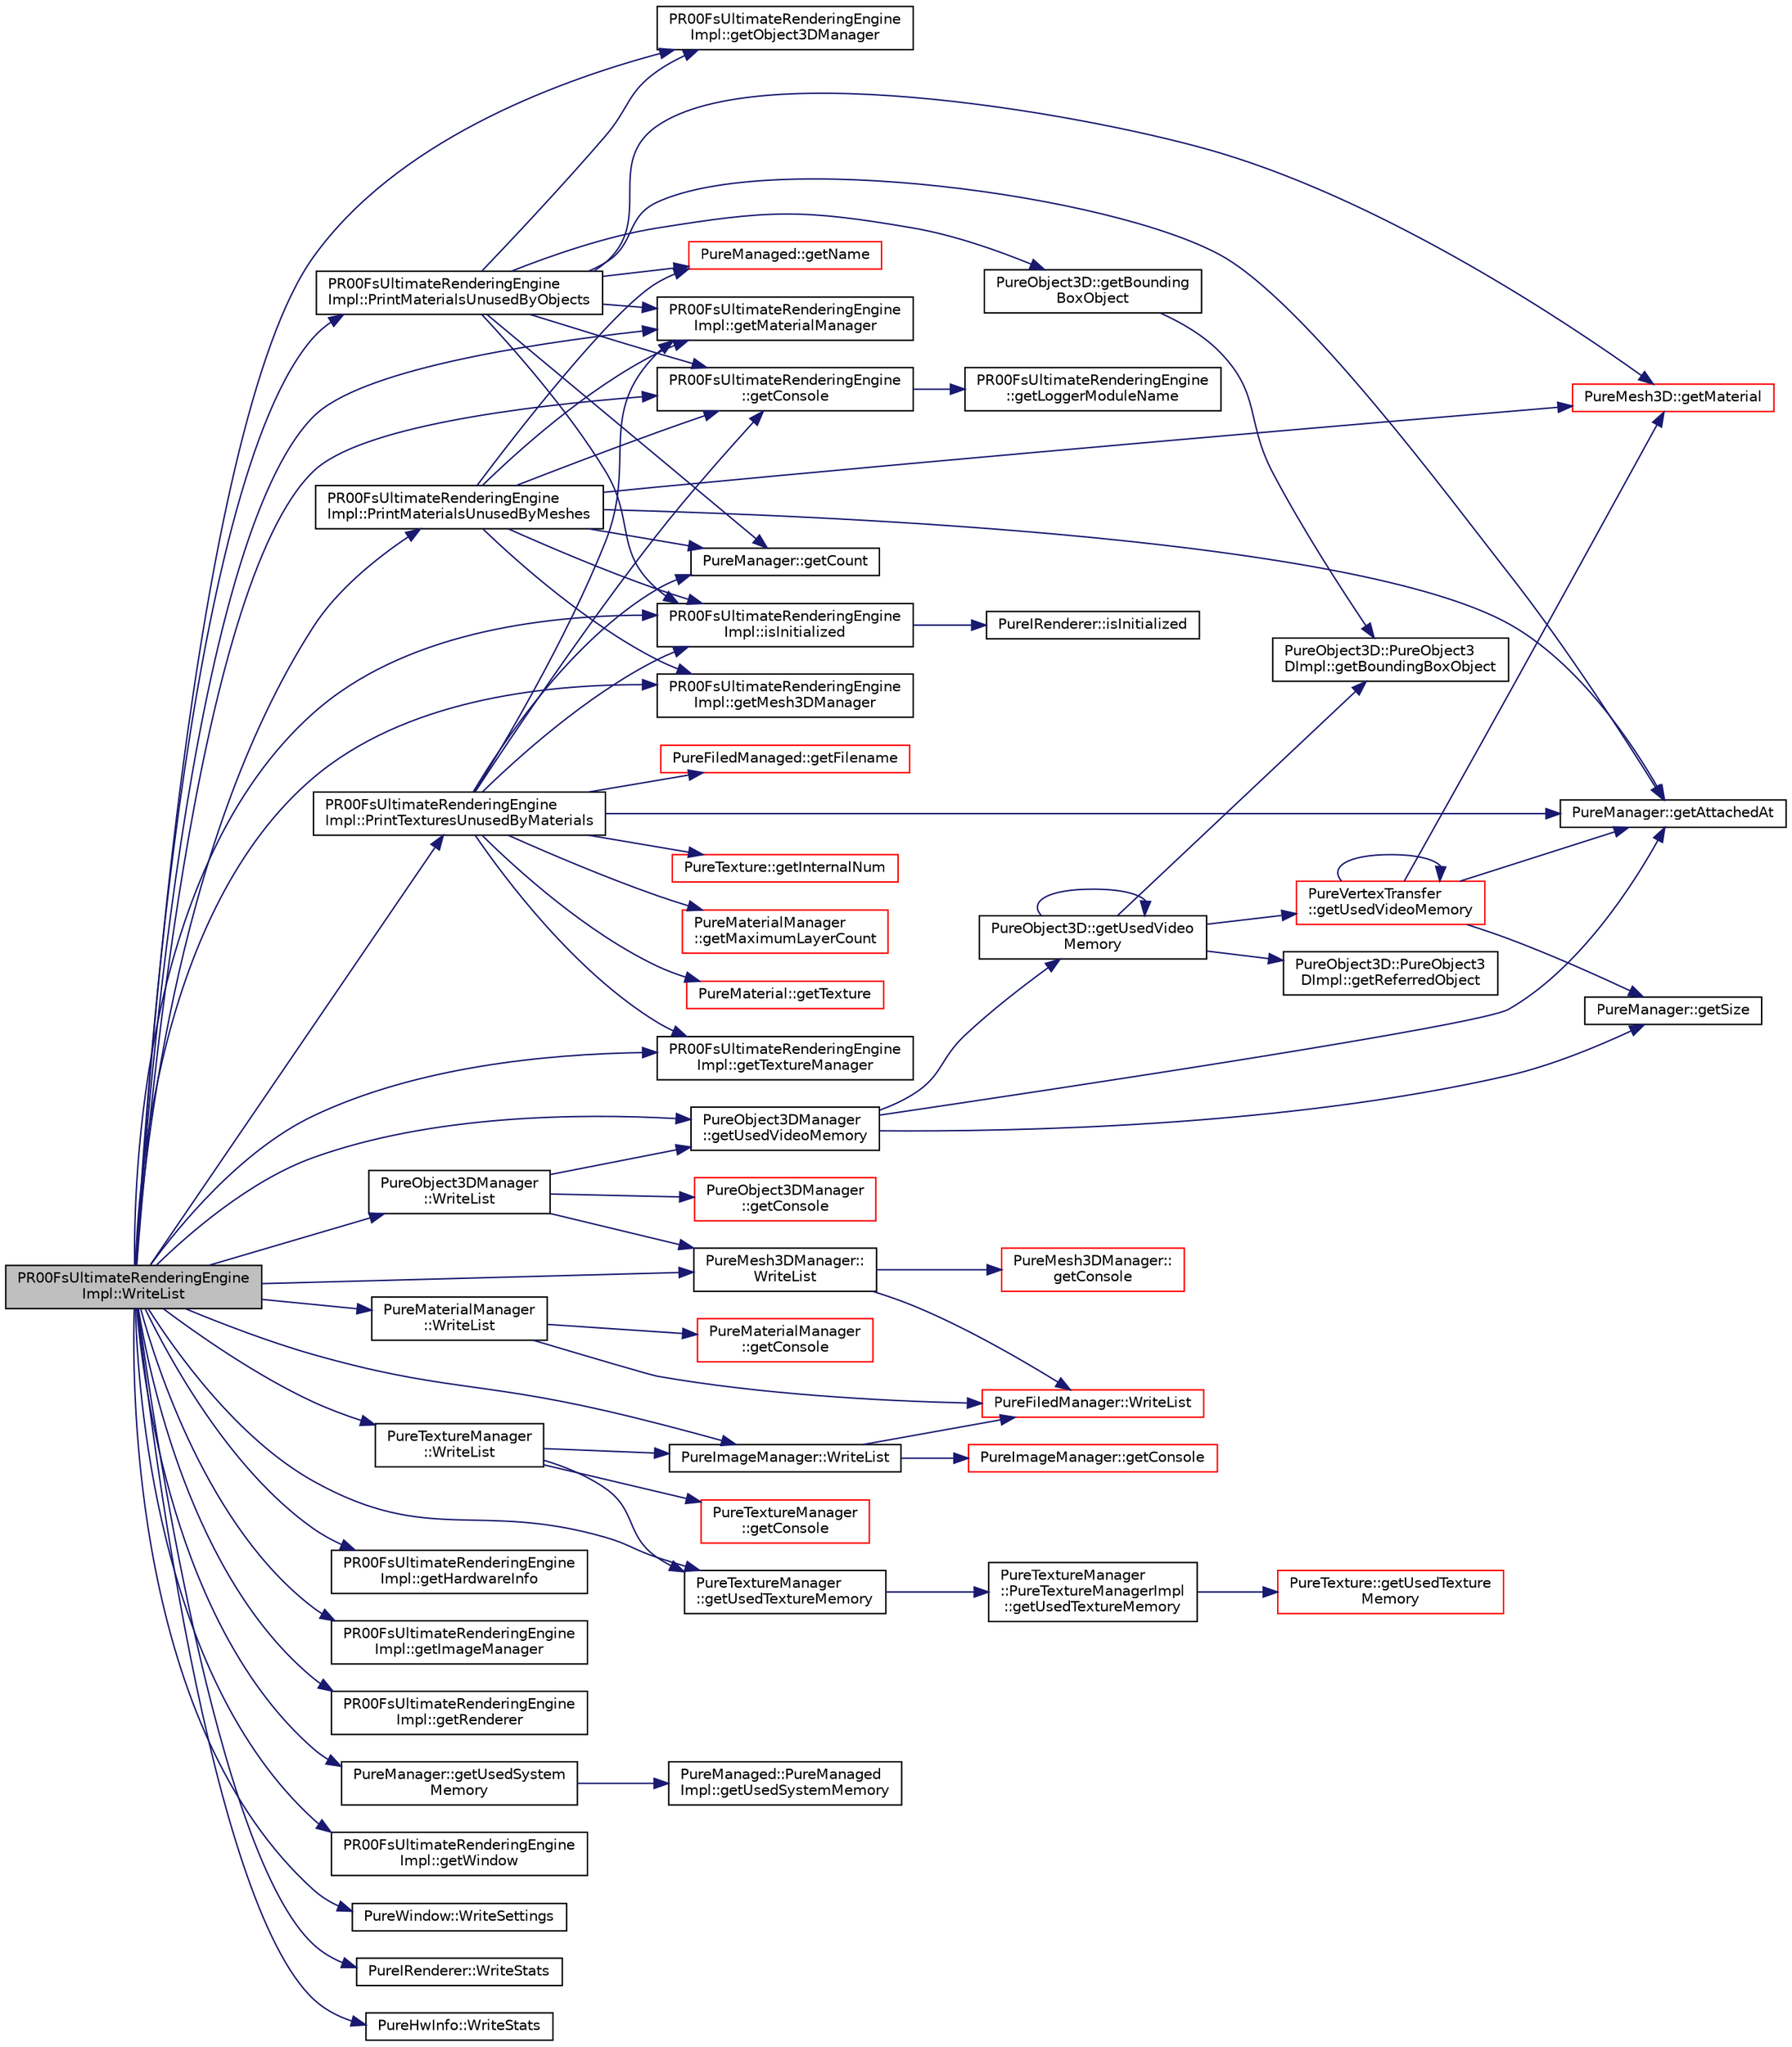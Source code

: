 digraph "PR00FsUltimateRenderingEngineImpl::WriteList"
{
 // LATEX_PDF_SIZE
  edge [fontname="Helvetica",fontsize="10",labelfontname="Helvetica",labelfontsize="10"];
  node [fontname="Helvetica",fontsize="10",shape=record];
  rankdir="LR";
  Node1 [label="PR00FsUltimateRenderingEngine\lImpl::WriteList",height=0.2,width=0.4,color="black", fillcolor="grey75", style="filled", fontcolor="black",tooltip="Invoke WriteList() of all children instances."];
  Node1 -> Node2 [color="midnightblue",fontsize="10",style="solid",fontname="Helvetica"];
  Node2 [label="PR00FsUltimateRenderingEngine\l::getConsole",height=0.2,width=0.4,color="black", fillcolor="white", style="filled",URL="$class_p_r00_fs_ultimate_rendering_engine.html#a5bcf1d9cc74a732a647fa4138f74f476",tooltip="Returns access to console preset with logger module name as this class."];
  Node2 -> Node3 [color="midnightblue",fontsize="10",style="solid",fontname="Helvetica"];
  Node3 [label="PR00FsUltimateRenderingEngine\l::getLoggerModuleName",height=0.2,width=0.4,color="black", fillcolor="white", style="filled",URL="$class_p_r00_fs_ultimate_rendering_engine.html#a95bc1e80a8e0a3fbdc0d0b57cd7197a6",tooltip="Returns the logger module name of this class."];
  Node1 -> Node4 [color="midnightblue",fontsize="10",style="solid",fontname="Helvetica"];
  Node4 [label="PR00FsUltimateRenderingEngine\lImpl::getHardwareInfo",height=0.2,width=0.4,color="black", fillcolor="white", style="filled",URL="$class_p_r00_fs_ultimate_rendering_engine_impl.html#a0687de26bbab56b909d7a44f85074ee3",tooltip="Get access to hardware information."];
  Node1 -> Node5 [color="midnightblue",fontsize="10",style="solid",fontname="Helvetica"];
  Node5 [label="PR00FsUltimateRenderingEngine\lImpl::getImageManager",height=0.2,width=0.4,color="black", fillcolor="white", style="filled",URL="$class_p_r00_fs_ultimate_rendering_engine_impl.html#a3b3506ee1874925e3e9f88be686e1e8b",tooltip="Get access to image handler functions."];
  Node1 -> Node6 [color="midnightblue",fontsize="10",style="solid",fontname="Helvetica"];
  Node6 [label="PR00FsUltimateRenderingEngine\lImpl::getMaterialManager",height=0.2,width=0.4,color="black", fillcolor="white", style="filled",URL="$class_p_r00_fs_ultimate_rendering_engine_impl.html#a505a8e844b86a454aee09979647e00db",tooltip="Get access to material handler functions."];
  Node1 -> Node7 [color="midnightblue",fontsize="10",style="solid",fontname="Helvetica"];
  Node7 [label="PR00FsUltimateRenderingEngine\lImpl::getMesh3DManager",height=0.2,width=0.4,color="black", fillcolor="white", style="filled",URL="$class_p_r00_fs_ultimate_rendering_engine_impl.html#a5e000c1965e2d401186a0df6fa9e5413",tooltip="Get access to Mesh3D handler functions."];
  Node1 -> Node8 [color="midnightblue",fontsize="10",style="solid",fontname="Helvetica"];
  Node8 [label="PR00FsUltimateRenderingEngine\lImpl::getObject3DManager",height=0.2,width=0.4,color="black", fillcolor="white", style="filled",URL="$class_p_r00_fs_ultimate_rendering_engine_impl.html#ae2fbde96c3793f18116b5e77a345a9a8",tooltip="Get access to Object3D handler functions."];
  Node1 -> Node9 [color="midnightblue",fontsize="10",style="solid",fontname="Helvetica"];
  Node9 [label="PR00FsUltimateRenderingEngine\lImpl::getRenderer",height=0.2,width=0.4,color="black", fillcolor="white", style="filled",URL="$class_p_r00_fs_ultimate_rendering_engine_impl.html#ada925ee7409e3382531456039127dd73",tooltip="Get access to the selected renderer."];
  Node1 -> Node10 [color="midnightblue",fontsize="10",style="solid",fontname="Helvetica"];
  Node10 [label="PR00FsUltimateRenderingEngine\lImpl::getTextureManager",height=0.2,width=0.4,color="black", fillcolor="white", style="filled",URL="$class_p_r00_fs_ultimate_rendering_engine_impl.html#abd818112cc75ceff172d4a503a51bd68",tooltip="Get access to texture handler functions."];
  Node1 -> Node11 [color="midnightblue",fontsize="10",style="solid",fontname="Helvetica"];
  Node11 [label="PureManager::getUsedSystem\lMemory",height=0.2,width=0.4,color="black", fillcolor="white", style="filled",URL="$class_pure_manager.html#a5dab602841941076717e001ec875b5a0",tooltip="Gets the amount of allocated system memory for all manageds owner by this manager."];
  Node11 -> Node12 [color="midnightblue",fontsize="10",style="solid",fontname="Helvetica"];
  Node12 [label="PureManaged::PureManaged\lImpl::getUsedSystemMemory",height=0.2,width=0.4,color="black", fillcolor="white", style="filled",URL="$class_pure_managed_1_1_pure_managed_impl.html#a3586dd5d6a8543342f7814593d055b46",tooltip="Gets the amount of allocated system memory for this managed."];
  Node1 -> Node13 [color="midnightblue",fontsize="10",style="solid",fontname="Helvetica"];
  Node13 [label="PureTextureManager\l::getUsedTextureMemory",height=0.2,width=0.4,color="black", fillcolor="white", style="filled",URL="$class_pure_texture_manager.html#a60abc93f3d9915ca740ad1246ad38804",tooltip="Gets the total amount of allocated VRAM by all of the textures."];
  Node13 -> Node14 [color="midnightblue",fontsize="10",style="solid",fontname="Helvetica"];
  Node14 [label="PureTextureManager\l::PureTextureManagerImpl\l::getUsedTextureMemory",height=0.2,width=0.4,color="black", fillcolor="white", style="filled",URL="$class_pure_texture_manager_1_1_pure_texture_manager_impl.html#ab4a35cb4e3ca0602056b2276018f843e",tooltip=" "];
  Node14 -> Node15 [color="midnightblue",fontsize="10",style="solid",fontname="Helvetica"];
  Node15 [label="PureTexture::getUsedTexture\lMemory",height=0.2,width=0.4,color="red", fillcolor="white", style="filled",URL="$class_pure_texture.html#a15b638cb6f14feb642202c97a3baa57e",tooltip="Gets the amount of VRAM allocated (considering compression, MIP mapping, etc...)."];
  Node1 -> Node17 [color="midnightblue",fontsize="10",style="solid",fontname="Helvetica"];
  Node17 [label="PureObject3DManager\l::getUsedVideoMemory",height=0.2,width=0.4,color="black", fillcolor="white", style="filled",URL="$class_pure_object3_d_manager.html#afa55c3c5b2eeaf37d9f8f9e730a0fe0d",tooltip="Gets the amount of allocated video memory for all objects owner by this manager."];
  Node17 -> Node18 [color="midnightblue",fontsize="10",style="solid",fontname="Helvetica"];
  Node18 [label="PureManager::getAttachedAt",height=0.2,width=0.4,color="black", fillcolor="white", style="filled",URL="$class_pure_manager.html#a9dc649f2708925167bec9d35c5cd1dac",tooltip="Gets the pointer to the managed at the given index."];
  Node17 -> Node19 [color="midnightblue",fontsize="10",style="solid",fontname="Helvetica"];
  Node19 [label="PureManager::getSize",height=0.2,width=0.4,color="black", fillcolor="white", style="filled",URL="$class_pure_manager.html#ab0e16425f31ab0363649bfacdecec94d",tooltip="Gets the number of allocated slots for managed objects; getSize() >= getCount()."];
  Node17 -> Node20 [color="midnightblue",fontsize="10",style="solid",fontname="Helvetica"];
  Node20 [label="PureObject3D::getUsedVideo\lMemory",height=0.2,width=0.4,color="black", fillcolor="white", style="filled",URL="$class_pure_object3_d.html#a5ade8572603164e7954987b22f764560",tooltip="Gets the amount of allocated video memory."];
  Node20 -> Node21 [color="midnightblue",fontsize="10",style="solid",fontname="Helvetica"];
  Node21 [label="PureObject3D::PureObject3\lDImpl::getBoundingBoxObject",height=0.2,width=0.4,color="black", fillcolor="white", style="filled",URL="$class_pure_object3_d_1_1_pure_object3_d_impl.html#a115f9aeb18e8796570c6ff232e6c59cf",tooltip=" "];
  Node20 -> Node22 [color="midnightblue",fontsize="10",style="solid",fontname="Helvetica"];
  Node22 [label="PureObject3D::PureObject3\lDImpl::getReferredObject",height=0.2,width=0.4,color="black", fillcolor="white", style="filled",URL="$class_pure_object3_d_1_1_pure_object3_d_impl.html#a40d9f6688f4f5c505ca45cb476c36eec",tooltip=" "];
  Node20 -> Node20 [color="midnightblue",fontsize="10",style="solid",fontname="Helvetica"];
  Node20 -> Node23 [color="midnightblue",fontsize="10",style="solid",fontname="Helvetica"];
  Node23 [label="PureVertexTransfer\l::getUsedVideoMemory",height=0.2,width=0.4,color="red", fillcolor="white", style="filled",URL="$class_pure_vertex_transfer.html#aec78156769eec9dd67388fe423d3b7ec",tooltip="Gets the amount of allocated video memory."];
  Node23 -> Node18 [color="midnightblue",fontsize="10",style="solid",fontname="Helvetica"];
  Node23 -> Node28 [color="midnightblue",fontsize="10",style="solid",fontname="Helvetica"];
  Node28 [label="PureMesh3D::getMaterial",height=0.2,width=0.4,color="red", fillcolor="white", style="filled",URL="$class_pure_mesh3_d.html#a5a24f2851af802c62d43f211828302ce",tooltip="Gets the material."];
  Node23 -> Node19 [color="midnightblue",fontsize="10",style="solid",fontname="Helvetica"];
  Node23 -> Node23 [color="midnightblue",fontsize="10",style="solid",fontname="Helvetica"];
  Node1 -> Node46 [color="midnightblue",fontsize="10",style="solid",fontname="Helvetica"];
  Node46 [label="PR00FsUltimateRenderingEngine\lImpl::getWindow",height=0.2,width=0.4,color="black", fillcolor="white", style="filled",URL="$class_p_r00_fs_ultimate_rendering_engine_impl.html#a8af9cb960ec65b379864b2d702d63374",tooltip="Get access to window manipulation functions."];
  Node1 -> Node47 [color="midnightblue",fontsize="10",style="solid",fontname="Helvetica"];
  Node47 [label="PR00FsUltimateRenderingEngine\lImpl::isInitialized",height=0.2,width=0.4,color="black", fillcolor="white", style="filled",URL="$class_p_r00_fs_ultimate_rendering_engine_impl.html#aee0addbb450f00c2dc8c57530cac7b8c",tooltip="Gets the state of the engine."];
  Node47 -> Node48 [color="midnightblue",fontsize="10",style="solid",fontname="Helvetica"];
  Node48 [label="PureIRenderer::isInitialized",height=0.2,width=0.4,color="black", fillcolor="white", style="filled",URL="$class_pure_i_renderer.html#ad241be1a3da0de7abb0655f5aa39e21f",tooltip="Gets the state of the renderer."];
  Node1 -> Node49 [color="midnightblue",fontsize="10",style="solid",fontname="Helvetica"];
  Node49 [label="PR00FsUltimateRenderingEngine\lImpl::PrintMaterialsUnusedByMeshes",height=0.2,width=0.4,color="black", fillcolor="white", style="filled",URL="$class_p_r00_fs_ultimate_rendering_engine_impl.html#a6e4e023a40fb60ca8bef4ec98b2bcd0e",tooltip=" "];
  Node49 -> Node18 [color="midnightblue",fontsize="10",style="solid",fontname="Helvetica"];
  Node49 -> Node2 [color="midnightblue",fontsize="10",style="solid",fontname="Helvetica"];
  Node49 -> Node50 [color="midnightblue",fontsize="10",style="solid",fontname="Helvetica"];
  Node50 [label="PureManager::getCount",height=0.2,width=0.4,color="black", fillcolor="white", style="filled",URL="$class_pure_manager.html#a00243cdb714c13e7a80ad2b4d2640d72",tooltip="Gets the number of managed objects."];
  Node49 -> Node28 [color="midnightblue",fontsize="10",style="solid",fontname="Helvetica"];
  Node49 -> Node6 [color="midnightblue",fontsize="10",style="solid",fontname="Helvetica"];
  Node49 -> Node7 [color="midnightblue",fontsize="10",style="solid",fontname="Helvetica"];
  Node49 -> Node51 [color="midnightblue",fontsize="10",style="solid",fontname="Helvetica"];
  Node51 [label="PureManaged::getName",height=0.2,width=0.4,color="red", fillcolor="white", style="filled",URL="$class_pure_managed.html#a74b5976e4f3d08a276624c1068d3b6e4",tooltip="Gets the name."];
  Node49 -> Node47 [color="midnightblue",fontsize="10",style="solid",fontname="Helvetica"];
  Node1 -> Node53 [color="midnightblue",fontsize="10",style="solid",fontname="Helvetica"];
  Node53 [label="PR00FsUltimateRenderingEngine\lImpl::PrintMaterialsUnusedByObjects",height=0.2,width=0.4,color="black", fillcolor="white", style="filled",URL="$class_p_r00_fs_ultimate_rendering_engine_impl.html#ab6c2dd2ede50c009d895068d418a9644",tooltip=" "];
  Node53 -> Node18 [color="midnightblue",fontsize="10",style="solid",fontname="Helvetica"];
  Node53 -> Node54 [color="midnightblue",fontsize="10",style="solid",fontname="Helvetica"];
  Node54 [label="PureObject3D::getBounding\lBoxObject",height=0.2,width=0.4,color="black", fillcolor="white", style="filled",URL="$class_pure_object3_d.html#a0d36d0595c3c0974542d8320b04f988a",tooltip="Gets the bounding box object used for occlusion tests."];
  Node54 -> Node21 [color="midnightblue",fontsize="10",style="solid",fontname="Helvetica"];
  Node53 -> Node2 [color="midnightblue",fontsize="10",style="solid",fontname="Helvetica"];
  Node53 -> Node50 [color="midnightblue",fontsize="10",style="solid",fontname="Helvetica"];
  Node53 -> Node28 [color="midnightblue",fontsize="10",style="solid",fontname="Helvetica"];
  Node53 -> Node6 [color="midnightblue",fontsize="10",style="solid",fontname="Helvetica"];
  Node53 -> Node51 [color="midnightblue",fontsize="10",style="solid",fontname="Helvetica"];
  Node53 -> Node8 [color="midnightblue",fontsize="10",style="solid",fontname="Helvetica"];
  Node53 -> Node47 [color="midnightblue",fontsize="10",style="solid",fontname="Helvetica"];
  Node1 -> Node55 [color="midnightblue",fontsize="10",style="solid",fontname="Helvetica"];
  Node55 [label="PR00FsUltimateRenderingEngine\lImpl::PrintTexturesUnusedByMaterials",height=0.2,width=0.4,color="black", fillcolor="white", style="filled",URL="$class_p_r00_fs_ultimate_rendering_engine_impl.html#a7f1a98336ad92fd42622b1d3c87bf471",tooltip=" "];
  Node55 -> Node18 [color="midnightblue",fontsize="10",style="solid",fontname="Helvetica"];
  Node55 -> Node2 [color="midnightblue",fontsize="10",style="solid",fontname="Helvetica"];
  Node55 -> Node50 [color="midnightblue",fontsize="10",style="solid",fontname="Helvetica"];
  Node55 -> Node56 [color="midnightblue",fontsize="10",style="solid",fontname="Helvetica"];
  Node56 [label="PureFiledManaged::getFilename",height=0.2,width=0.4,color="red", fillcolor="white", style="filled",URL="$class_pure_filed_managed.html#aec5cd427534677fd00608e8ef20364da",tooltip="Gets the filename."];
  Node55 -> Node58 [color="midnightblue",fontsize="10",style="solid",fontname="Helvetica"];
  Node58 [label="PureTexture::getInternalNum",height=0.2,width=0.4,color="red", fillcolor="white", style="filled",URL="$class_pure_texture.html#ac138e276d86d1369d751b1d77deec13e",tooltip="Gets the internal texture ID."];
  Node55 -> Node6 [color="midnightblue",fontsize="10",style="solid",fontname="Helvetica"];
  Node55 -> Node60 [color="midnightblue",fontsize="10",style="solid",fontname="Helvetica"];
  Node60 [label="PureMaterialManager\l::getMaximumLayerCount",height=0.2,width=0.4,color="red", fillcolor="white", style="filled",URL="$class_pure_material_manager.html#a3dfa0bbaaf176c14b041e98cb4ba598c",tooltip="Tells maximum number of layers allowed per material."];
  Node55 -> Node62 [color="midnightblue",fontsize="10",style="solid",fontname="Helvetica"];
  Node62 [label="PureMaterial::getTexture",height=0.2,width=0.4,color="red", fillcolor="white", style="filled",URL="$class_pure_material.html#aac639580d21c36bce9a095a0a15ce074",tooltip="Gets the texture of the material on the specified level."];
  Node55 -> Node10 [color="midnightblue",fontsize="10",style="solid",fontname="Helvetica"];
  Node55 -> Node47 [color="midnightblue",fontsize="10",style="solid",fontname="Helvetica"];
  Node1 -> Node64 [color="midnightblue",fontsize="10",style="solid",fontname="Helvetica"];
  Node64 [label="PureImageManager::WriteList",height=0.2,width=0.4,color="black", fillcolor="white", style="filled",URL="$class_pure_image_manager.html#a8594ea8667884fe4b91e07f6f0e0a3ea",tooltip="From PureFiledManager, adding logging image size data."];
  Node64 -> Node65 [color="midnightblue",fontsize="10",style="solid",fontname="Helvetica"];
  Node65 [label="PureImageManager::getConsole",height=0.2,width=0.4,color="red", fillcolor="white", style="filled",URL="$class_pure_image_manager.html#ab6929618f83a0ae688983db7513f8d80",tooltip="Returns access to console preset with logger module name as this class."];
  Node64 -> Node67 [color="midnightblue",fontsize="10",style="solid",fontname="Helvetica"];
  Node67 [label="PureFiledManager::WriteList",height=0.2,width=0.4,color="red", fillcolor="white", style="filled",URL="$class_pure_filed_manager.html#a99fccc88189394ffeb038d42c0ef5bb2",tooltip="From PureManager, adding logging file names."];
  Node1 -> Node75 [color="midnightblue",fontsize="10",style="solid",fontname="Helvetica"];
  Node75 [label="PureMaterialManager\l::WriteList",height=0.2,width=0.4,color="black", fillcolor="white", style="filled",URL="$class_pure_material_manager.html#a95b55f03695346aa18125f7b031683bb",tooltip="From PureFiledManager, adding logging material data."];
  Node75 -> Node76 [color="midnightblue",fontsize="10",style="solid",fontname="Helvetica"];
  Node76 [label="PureMaterialManager\l::getConsole",height=0.2,width=0.4,color="red", fillcolor="white", style="filled",URL="$class_pure_material_manager.html#ab868c432979889479466704cf2a71848",tooltip="Returns access to console preset with logger module name as this class."];
  Node75 -> Node67 [color="midnightblue",fontsize="10",style="solid",fontname="Helvetica"];
  Node1 -> Node78 [color="midnightblue",fontsize="10",style="solid",fontname="Helvetica"];
  Node78 [label="PureTextureManager\l::WriteList",height=0.2,width=0.4,color="black", fillcolor="white", style="filled",URL="$class_pure_texture_manager.html#a70c6263ef1abfc2e16732909f4bda57a",tooltip="From PureImageManager, adding total texture memory usage counting."];
  Node78 -> Node79 [color="midnightblue",fontsize="10",style="solid",fontname="Helvetica"];
  Node79 [label="PureTextureManager\l::getConsole",height=0.2,width=0.4,color="red", fillcolor="white", style="filled",URL="$class_pure_texture_manager.html#ac99dfeef2dd9b496997d3de947b40d34",tooltip="Returns access to console preset with logger module name as this class."];
  Node78 -> Node13 [color="midnightblue",fontsize="10",style="solid",fontname="Helvetica"];
  Node78 -> Node64 [color="midnightblue",fontsize="10",style="solid",fontname="Helvetica"];
  Node1 -> Node81 [color="midnightblue",fontsize="10",style="solid",fontname="Helvetica"];
  Node81 [label="PureMesh3DManager::\lWriteList",height=0.2,width=0.4,color="black", fillcolor="white", style="filled",URL="$class_pure_mesh3_d_manager.html#aa729d367a8cb29fba8c3462f34320abf",tooltip="From PureFiledManager, adding logging mesh data."];
  Node81 -> Node82 [color="midnightblue",fontsize="10",style="solid",fontname="Helvetica"];
  Node82 [label="PureMesh3DManager::\lgetConsole",height=0.2,width=0.4,color="red", fillcolor="white", style="filled",URL="$class_pure_mesh3_d_manager.html#acd3d76e7e8912fb0a2a143570cbb6239",tooltip="Returns access to console preset with logger module name as this class."];
  Node81 -> Node67 [color="midnightblue",fontsize="10",style="solid",fontname="Helvetica"];
  Node1 -> Node84 [color="midnightblue",fontsize="10",style="solid",fontname="Helvetica"];
  Node84 [label="PureObject3DManager\l::WriteList",height=0.2,width=0.4,color="black", fillcolor="white", style="filled",URL="$class_pure_object3_d_manager.html#a95f524d36fbe38014f1913d36c43dd07",tooltip="From PureMesh3DManager, adding logging vertex transfer and object data, including some occlusion quer..."];
  Node84 -> Node85 [color="midnightblue",fontsize="10",style="solid",fontname="Helvetica"];
  Node85 [label="PureObject3DManager\l::getConsole",height=0.2,width=0.4,color="red", fillcolor="white", style="filled",URL="$class_pure_object3_d_manager.html#afb94a1dfb3075ce854524df521449151",tooltip="Returns access to console preset with logger module name as this class."];
  Node84 -> Node17 [color="midnightblue",fontsize="10",style="solid",fontname="Helvetica"];
  Node84 -> Node81 [color="midnightblue",fontsize="10",style="solid",fontname="Helvetica"];
  Node1 -> Node87 [color="midnightblue",fontsize="10",style="solid",fontname="Helvetica"];
  Node87 [label="PureWindow::WriteSettings",height=0.2,width=0.4,color="black", fillcolor="white", style="filled",URL="$class_pure_window.html#a2e5c0d0dbe1536d4e26e9360a01430a2",tooltip="Writes the window properties to the console window."];
  Node1 -> Node88 [color="midnightblue",fontsize="10",style="solid",fontname="Helvetica"];
  Node88 [label="PureIRenderer::WriteStats",height=0.2,width=0.4,color="black", fillcolor="white", style="filled",URL="$class_pure_i_renderer.html#aec469331ea650f310a7de26d61cdbeb8",tooltip="Writes \"Current Statistics\" and \"Last Frame Statistics\" to the console window."];
  Node1 -> Node89 [color="midnightblue",fontsize="10",style="solid",fontname="Helvetica"];
  Node89 [label="PureHwInfo::WriteStats",height=0.2,width=0.4,color="black", fillcolor="white", style="filled",URL="$class_pure_hw_info.html#a8244b994cdd6c76727fb41e69944f4cd",tooltip="Writes statistics to the console."];
}
